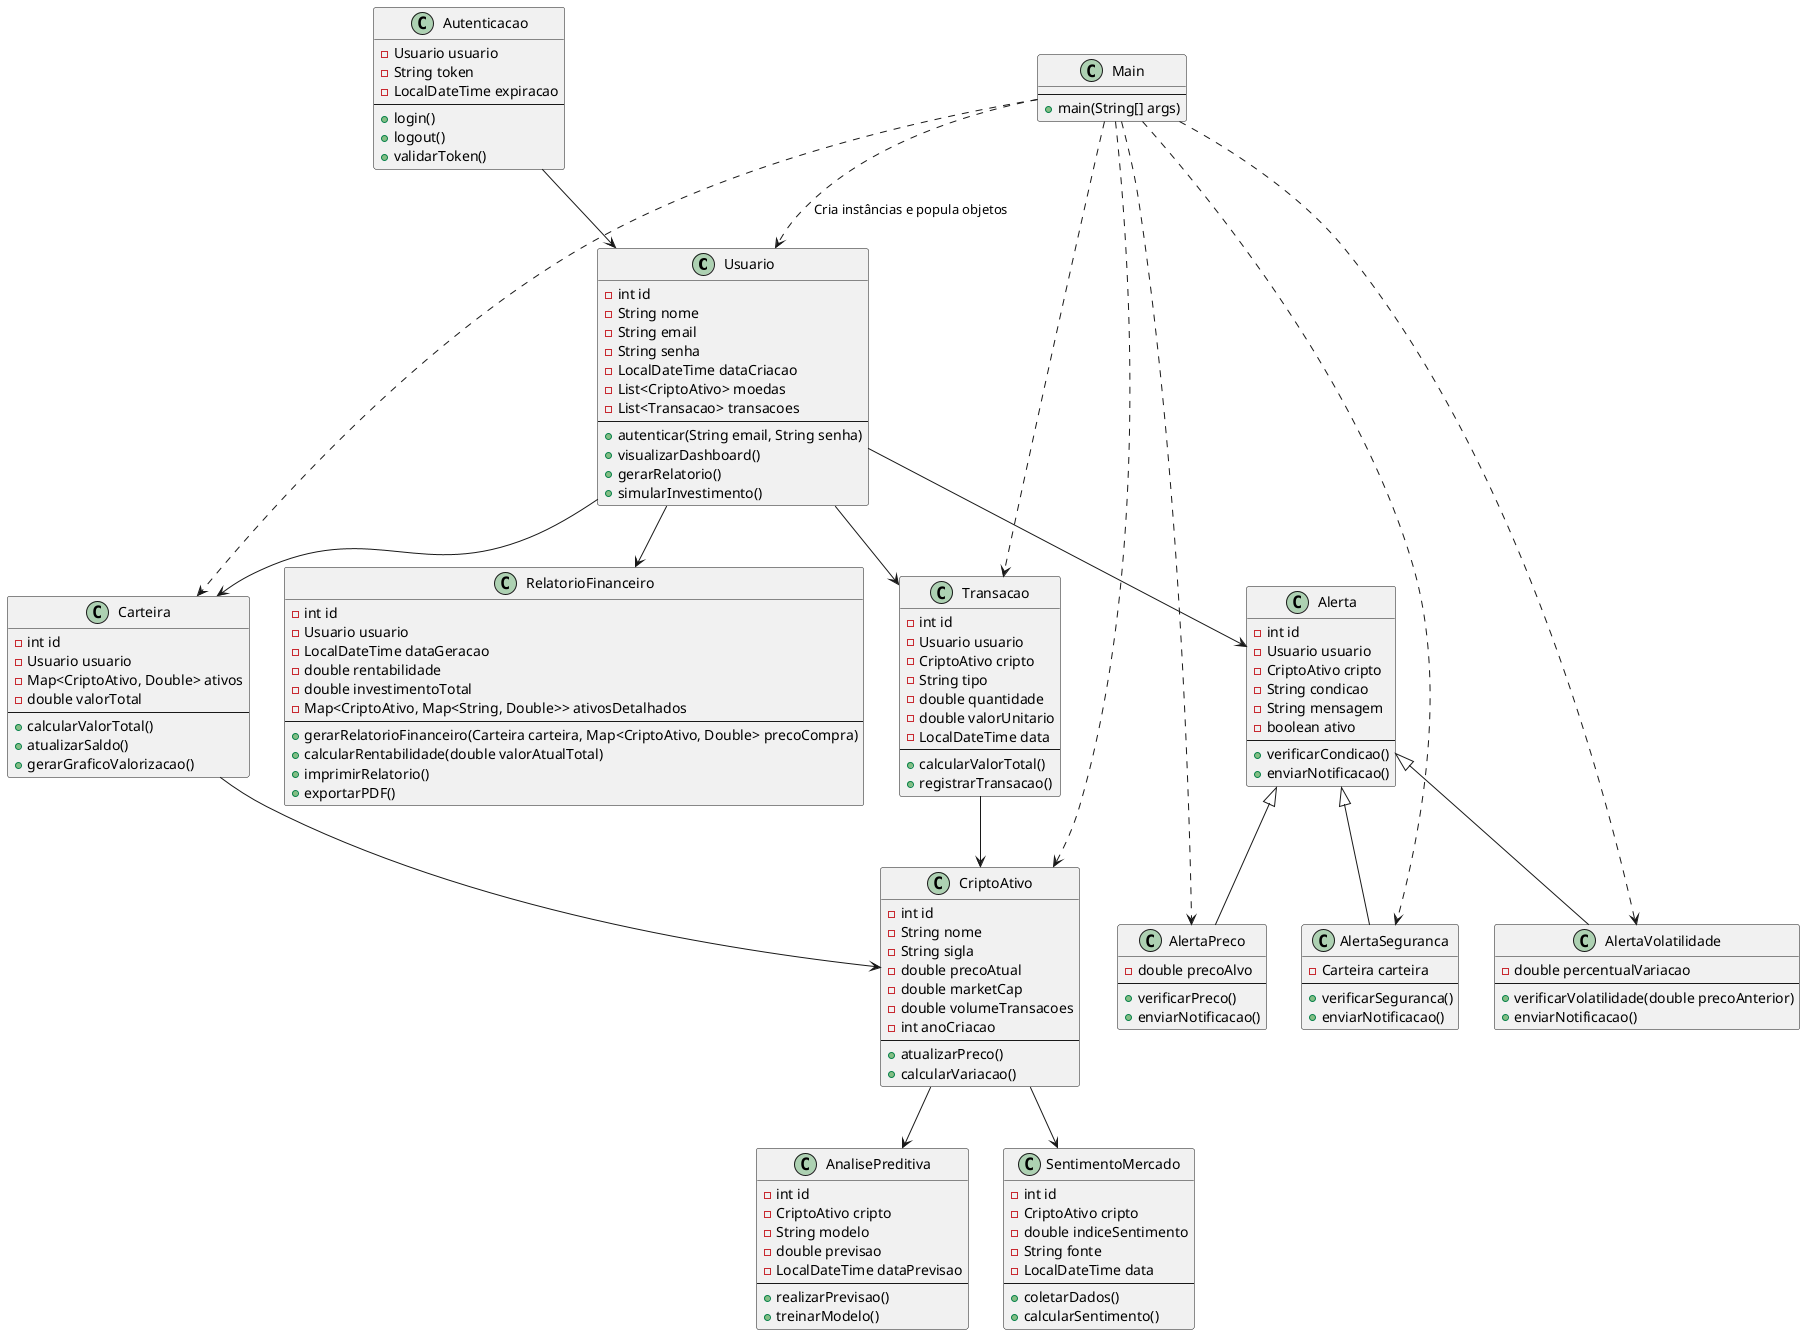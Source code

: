 @startuml

class Usuario {
    - int id
    - String nome
    - String email
    - String senha
    - LocalDateTime dataCriacao
    - List<CriptoAtivo> moedas
    - List<Transacao> transacoes
    --
    + autenticar(String email, String senha)
    + visualizarDashboard()
    + gerarRelatorio()
    + simularInvestimento()
}

class CriptoAtivo {
    - int id
    - String nome
    - String sigla
    - double precoAtual
    - double marketCap
    - double volumeTransacoes
    - int anoCriacao
    --
    + atualizarPreco()
    + calcularVariacao()
}

class Transacao {
    - int id
    - Usuario usuario
    - CriptoAtivo cripto
    - String tipo
    - double quantidade
    - double valorUnitario
    - LocalDateTime data
    --
    + calcularValorTotal()
    + registrarTransacao()
}

class Carteira {
    - int id
    - Usuario usuario
    - Map<CriptoAtivo, Double> ativos
    - double valorTotal
    --
    + calcularValorTotal()
    + atualizarSaldo()
    + gerarGraficoValorizacao()
}

class RelatorioFinanceiro {
    - int id
    - Usuario usuario
    - LocalDateTime dataGeracao
    - double rentabilidade
    - double investimentoTotal
    - Map<CriptoAtivo, Map<String, Double>> ativosDetalhados
    --
    + gerarRelatorioFinanceiro(Carteira carteira, Map<CriptoAtivo, Double> precoCompra)
    + calcularRentabilidade(double valorAtualTotal)
    + imprimirRelatorio()
    + exportarPDF()
}

class Alerta {
    - int id
    - Usuario usuario
    - CriptoAtivo cripto
    - String condicao
    - String mensagem
    - boolean ativo
    --
    + verificarCondicao()
    + enviarNotificacao()
}

class AlertaPreco {
    - double precoAlvo
    --
    + verificarPreco()
    + enviarNotificacao()
}

class AlertaSeguranca {
    - Carteira carteira
    --
    + verificarSeguranca()
    + enviarNotificacao()
}

class AlertaVolatilidade {
    - double percentualVariacao
    --
    + verificarVolatilidade(double precoAnterior)
    + enviarNotificacao()
}

class AnalisePreditiva {
    - int id
    - CriptoAtivo cripto
    - String modelo
    - double previsao
    - LocalDateTime dataPrevisao
    --
    + realizarPrevisao()
    + treinarModelo()
}

class SentimentoMercado {
    - int id
    - CriptoAtivo cripto
    - double indiceSentimento
    - String fonte
    - LocalDateTime data
    --
    + coletarDados()
    + calcularSentimento()
}

class Autenticacao {
    - Usuario usuario
    - String token
    - LocalDateTime expiracao
    --
    + login()
    + logout()
    + validarToken()
}

class Main {
    --
    + main(String[] args)
}

Usuario --> Carteira
Usuario --> Transacao
Usuario --> RelatorioFinanceiro
Usuario --> Alerta
Carteira --> CriptoAtivo
Transacao --> CriptoAtivo
CriptoAtivo --> AnalisePreditiva
CriptoAtivo --> SentimentoMercado
Autenticacao --> Usuario

Alerta <|-- AlertaPreco
Alerta <|-- AlertaSeguranca
Alerta <|-- AlertaVolatilidade

Main ..> Usuario : Cria instâncias e popula objetos
Main ..> CriptoAtivo
Main ..> Carteira
Main ..> Transacao
Main ..> AlertaPreco
Main ..> AlertaSeguranca
Main ..> AlertaVolatilidade

@enduml
